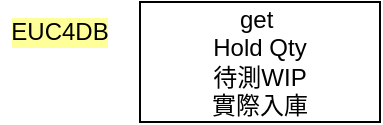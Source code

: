 <mxfile version="21.8.2" type="github" pages="3">
  <diagram name="第 1 页" id="jqgY-Mn8dbf-oD5HaHgv">
    <mxGraphModel dx="1434" dy="806" grid="1" gridSize="10" guides="1" tooltips="1" connect="1" arrows="1" fold="1" page="1" pageScale="1" pageWidth="827" pageHeight="1169" math="0" shadow="0">
      <root>
        <mxCell id="0" />
        <mxCell id="1" parent="0" />
        <mxCell id="4NItAfKei0l5BYjbmAUq-1" value="get&amp;nbsp;&lt;br&gt;Hold Qty&lt;br&gt;待測WIP&lt;br&gt;實際入庫" style="rounded=0;whiteSpace=wrap;html=1;" vertex="1" parent="1">
          <mxGeometry x="170" y="40" width="120" height="60" as="geometry" />
        </mxCell>
        <mxCell id="ajWzj3Yk3DH43zlTSvES-1" value="EUC4DB" style="text;html=1;strokeColor=none;fillColor=none;align=center;verticalAlign=middle;whiteSpace=wrap;rounded=0;labelBackgroundColor=#FFFF99;" vertex="1" parent="1">
          <mxGeometry x="100" y="40" width="60" height="30" as="geometry" />
        </mxCell>
      </root>
    </mxGraphModel>
  </diagram>
  <diagram id="IyUifubRvZukQI7xrmdr" name="EUC4DB">
    <mxGraphModel dx="1434" dy="806" grid="1" gridSize="10" guides="1" tooltips="1" connect="1" arrows="1" fold="1" page="1" pageScale="1" pageWidth="827" pageHeight="1169" math="0" shadow="0">
      <root>
        <mxCell id="0" />
        <mxCell id="1" parent="0" />
        <mxCell id="6rrWmxZnuOB4xVKKM79V-1" value="&lt;div style=&quot;font-size: 3px;&quot;&gt;&lt;span style=&quot;background-color: initial;&quot;&gt;WITH TB1 AS (&lt;/span&gt;&lt;br&gt;&lt;/div&gt;&lt;div style=&quot;font-size: 3px;&quot;&gt;SELECT *&lt;span style=&quot;font-size: 3px;&quot;&gt;&lt;/span&gt;&lt;/div&gt;&lt;div style=&quot;font-size: 3px;&quot;&gt;&lt;span style=&quot;font-size: 3px;&quot;&gt;&lt;span style=&quot;font-size: 3px;&quot;&gt;&lt;span style=&quot;white-space: pre; font-size: 3px;&quot;&gt;&amp;nbsp;&amp;nbsp;&amp;nbsp;&amp;nbsp;&lt;/span&gt;&lt;/span&gt;FROM EUC.W4_PRD_MES_WIP_ACTL_V T1&lt;/span&gt;&lt;/div&gt;&lt;div style=&quot;font-size: 3px;&quot;&gt;&lt;span style=&quot;font-size: 3px;&quot;&gt;&lt;span style=&quot;font-size: 3px;&quot;&gt;&lt;span style=&quot;white-space: pre; font-size: 3px;&quot;&gt;&amp;nbsp;&amp;nbsp;&amp;nbsp;&amp;nbsp;&lt;/span&gt;&lt;/span&gt;WHERE 1=1&lt;/span&gt;&lt;/div&gt;&lt;div style=&quot;font-size: 3px;&quot;&gt;&lt;span style=&quot;font-size: 3px;&quot;&gt;&lt;span style=&quot;font-size: 3px;&quot;&gt;&lt;span style=&quot;white-space: pre; font-size: 3px;&quot;&gt;&amp;nbsp;&amp;nbsp;&amp;nbsp;&amp;nbsp;&lt;/span&gt;&lt;/span&gt;AND ( STAGE_NO LIKE &#39;FT%&#39; OR STAGE_NO LIKE &#39;CP%&#39; )&lt;/span&gt;&lt;/div&gt;&lt;div style=&quot;font-size: 3px;&quot;&gt;&lt;span style=&quot;font-size: 3px;&quot;&gt;&lt;span style=&quot;font-size: 3px;&quot;&gt;&lt;span style=&quot;white-space: pre; font-size: 3px;&quot;&gt;&amp;nbsp;&amp;nbsp;&amp;nbsp;&amp;nbsp;&lt;/span&gt;&lt;/span&gt;AND STATE&amp;nbsp; IN (&#39;WAIT&#39;,&#39;HOLD&#39;)&lt;/span&gt;&lt;/div&gt;&lt;div style=&quot;font-size: 3px;&quot;&gt;&lt;span style=&quot;font-size: 3px;&quot;&gt;&lt;span style=&quot;font-size: 3px;&quot;&gt;&lt;span style=&quot;white-space: pre; font-size: 3px;&quot;&gt;&amp;nbsp;&amp;nbsp;&amp;nbsp;&amp;nbsp;&lt;/span&gt;&lt;/span&gt;UNION&amp;nbsp;&lt;/span&gt;&lt;/div&gt;&lt;div style=&quot;font-size: 3px;&quot;&gt;&lt;span style=&quot;font-size: 3px;&quot;&gt;&lt;span style=&quot;font-size: 3px;&quot;&gt;&lt;span style=&quot;white-space: pre; font-size: 3px;&quot;&gt;&amp;nbsp;&amp;nbsp;&amp;nbsp;&amp;nbsp;&lt;/span&gt;&lt;/span&gt;SELECT *&lt;/span&gt;&lt;/div&gt;&lt;div style=&quot;font-size: 3px;&quot;&gt;&lt;span style=&quot;font-size: 3px;&quot;&gt;&lt;span style=&quot;font-size: 3px;&quot;&gt;&lt;span style=&quot;white-space: pre; font-size: 3px;&quot;&gt;&amp;nbsp;&amp;nbsp;&amp;nbsp;&amp;nbsp;&lt;/span&gt;&lt;/span&gt;FROM EUC.W4_PRD_MES_WIP_ACTL_V T1&lt;/span&gt;&lt;/div&gt;&lt;div style=&quot;font-size: 3px;&quot;&gt;&lt;span style=&quot;font-size: 3px;&quot;&gt;&lt;span style=&quot;font-size: 3px;&quot;&gt;&lt;span style=&quot;white-space: pre; font-size: 3px;&quot;&gt;&amp;nbsp;&amp;nbsp;&amp;nbsp;&amp;nbsp;&lt;/span&gt;&lt;/span&gt;WHERE 1=1&lt;/span&gt;&lt;/div&gt;&lt;div style=&quot;font-size: 3px;&quot;&gt;&lt;span style=&quot;font-size: 3px;&quot;&gt;&lt;span style=&quot;font-size: 3px;&quot;&gt;&lt;span style=&quot;white-space: pre; font-size: 3px;&quot;&gt;&amp;nbsp;&amp;nbsp;&amp;nbsp;&amp;nbsp;&lt;/span&gt;&lt;/span&gt;AND&amp;nbsp; STAGE_NO =&#39;FG&#39;&amp;nbsp;&amp;nbsp;&lt;/span&gt;&lt;/div&gt;&lt;div style=&quot;font-size: 3px;&quot;&gt;&lt;span style=&quot;font-size: 3px;&quot;&gt;&lt;span style=&quot;font-size: 3px;&quot;&gt;&lt;span style=&quot;white-space: pre; font-size: 3px;&quot;&gt;&amp;nbsp;&amp;nbsp;&amp;nbsp;&amp;nbsp;&lt;/span&gt;&lt;/span&gt;AND&amp;nbsp; TO_CHAR(STATE_LAST_UPDATE_TIME , &#39;yyyy-MM-DD&#39;)&amp;nbsp; =TO_CHAR(SYSDATE&amp;nbsp; , &#39;yyyy-MM-DD&#39;)&amp;nbsp;&amp;nbsp;&lt;/span&gt;&lt;/div&gt;&lt;div style=&quot;font-size: 3px;&quot;&gt;&lt;span style=&quot;font-size: 3px;&quot;&gt;&lt;span style=&quot;font-size: 3px;&quot;&gt;&lt;span style=&quot;white-space: pre; font-size: 3px;&quot;&gt;&amp;nbsp;&amp;nbsp;&amp;nbsp;&amp;nbsp;&lt;/span&gt;&lt;/span&gt;AND ETL_LOAD_DATE &amp;gt;= SYSDATE-1&lt;/span&gt;&lt;/div&gt;&lt;div style=&quot;font-size: 3px;&quot;&gt;)&lt;/div&gt;&lt;div style=&quot;font-size: 3px;&quot;&gt;&lt;br style=&quot;font-size: 3px;&quot;&gt;&lt;/div&gt;&lt;div style=&quot;font-size: 3px;&quot;&gt;, TB2 AS (&lt;/div&gt;&lt;div style=&quot;font-size: 3px;&quot;&gt;SELECT&amp;nbsp; &amp;nbsp;SITE_NO, PROCESS_NO, CUST_NAME,FAMILY_NO,CUST_DEVICE_NO,STAGE_NO&lt;/div&gt;&lt;div style=&quot;font-size: 3px;&quot;&gt;&lt;span style=&quot;font-size: 3px;&quot;&gt;&lt;span style=&quot;font-size: 3px;&quot;&gt;&lt;span style=&quot;white-space: pre; font-size: 3px;&quot;&gt;&amp;nbsp;&amp;nbsp;&amp;nbsp;&amp;nbsp;&lt;/span&gt;&lt;span style=&quot;white-space: pre; font-size: 3px;&quot;&gt;&amp;nbsp;&amp;nbsp;&amp;nbsp;&amp;nbsp;&lt;/span&gt;&lt;span style=&quot;white-space: pre; font-size: 3px;&quot;&gt;&amp;nbsp;&amp;nbsp;&amp;nbsp;&amp;nbsp;&lt;/span&gt;&lt;span style=&quot;white-space: pre; font-size: 3px;&quot;&gt;&amp;nbsp;&amp;nbsp;&amp;nbsp;&amp;nbsp;&lt;/span&gt;&lt;/span&gt;&amp;nbsp; ,CASE WHEN STATE=&#39;HOLD&#39; THEN &#39;Hold Qty&#39;&lt;/span&gt;&lt;/div&gt;&lt;div style=&quot;font-size: 3px;&quot;&gt;&lt;span style=&quot;font-size: 3px;&quot;&gt;&lt;span style=&quot;font-size: 3px;&quot;&gt;&lt;span style=&quot;white-space: pre; font-size: 3px;&quot;&gt;&amp;nbsp;&amp;nbsp;&amp;nbsp;&amp;nbsp;&lt;/span&gt;&lt;span style=&quot;white-space: pre; font-size: 3px;&quot;&gt;&amp;nbsp;&amp;nbsp;&amp;nbsp;&amp;nbsp;&lt;/span&gt;&lt;span style=&quot;white-space: pre; font-size: 3px;&quot;&gt;&amp;nbsp;&amp;nbsp;&amp;nbsp;&amp;nbsp;&lt;/span&gt;&lt;span style=&quot;white-space: pre; font-size: 3px;&quot;&gt;&amp;nbsp;&amp;nbsp;&amp;nbsp;&amp;nbsp;&lt;/span&gt;&lt;span style=&quot;white-space: pre; font-size: 3px;&quot;&gt;&amp;nbsp;&amp;nbsp;&amp;nbsp;&amp;nbsp;&lt;/span&gt;&lt;/span&gt;&amp;nbsp; &amp;nbsp; &amp;nbsp; &amp;nbsp; &amp;nbsp; &amp;nbsp; WHEN STATE=&#39;WAIT&#39; THEN &#39;待測WIP&#39;&lt;/span&gt;&lt;/div&gt;&lt;div style=&quot;font-size: 3px;&quot;&gt;&lt;span style=&quot;font-size: 3px;&quot;&gt;&lt;span style=&quot;font-size: 3px;&quot;&gt;&lt;span style=&quot;white-space: pre; font-size: 3px;&quot;&gt;&amp;nbsp;&amp;nbsp;&amp;nbsp;&amp;nbsp;&lt;/span&gt;&lt;span style=&quot;white-space: pre; font-size: 3px;&quot;&gt;&amp;nbsp;&amp;nbsp;&amp;nbsp;&amp;nbsp;&lt;/span&gt;&lt;span style=&quot;white-space: pre; font-size: 3px;&quot;&gt;&amp;nbsp;&amp;nbsp;&amp;nbsp;&amp;nbsp;&lt;/span&gt;&lt;span style=&quot;white-space: pre; font-size: 3px;&quot;&gt;&amp;nbsp;&amp;nbsp;&amp;nbsp;&amp;nbsp;&lt;/span&gt;&lt;span style=&quot;white-space: pre; font-size: 3px;&quot;&gt;&amp;nbsp;&amp;nbsp;&amp;nbsp;&amp;nbsp;&lt;/span&gt;&lt;/span&gt;&amp;nbsp; &amp;nbsp; &amp;nbsp; &amp;nbsp; &amp;nbsp; &amp;nbsp; WHEN STATE=&#39;FINISH&#39; THEN &#39;實際入庫&#39; END Item&lt;/span&gt;&lt;/div&gt;&lt;div style=&quot;font-size: 3px;&quot;&gt;&lt;span style=&quot;font-size: 3px;&quot;&gt;&lt;span style=&quot;font-size: 3px;&quot;&gt;&lt;span style=&quot;white-space: pre; font-size: 3px;&quot;&gt;&amp;nbsp;&amp;nbsp;&amp;nbsp;&amp;nbsp;&lt;/span&gt;&lt;span style=&quot;white-space: pre; font-size: 3px;&quot;&gt;&amp;nbsp;&amp;nbsp;&amp;nbsp;&amp;nbsp;&lt;/span&gt;&lt;span style=&quot;white-space: pre; font-size: 3px;&quot;&gt;&amp;nbsp;&amp;nbsp;&amp;nbsp;&amp;nbsp;&lt;/span&gt;&lt;span style=&quot;white-space: pre; font-size: 3px;&quot;&gt;&amp;nbsp;&amp;nbsp;&amp;nbsp;&amp;nbsp;&lt;/span&gt;&lt;/span&gt; ,QTY&amp;nbsp; &amp;nbsp; &amp;nbsp; &amp;nbsp; &amp;nbsp; &amp;nbsp;&amp;nbsp;&lt;/span&gt;&lt;/div&gt;&lt;div style=&quot;font-size: 3px;&quot;&gt;FROM (&lt;/div&gt;&lt;div style=&quot;font-size: 3px;&quot;&gt;&lt;span style=&quot;font-size: 3px;&quot;&gt;&lt;span style=&quot;font-size: 3px;&quot;&gt;&lt;span style=&quot;white-space: pre; font-size: 3px;&quot;&gt;&amp;nbsp;&amp;nbsp;&amp;nbsp;&amp;nbsp;&lt;/span&gt;&lt;/span&gt;SELECT PROCESS_NO,SITE_NO, STATE,CUST_NAME,FAMILY_NO,CUST_DEVICE_NO,STAGE_NO,sum(QTY ) QTY&amp;nbsp;&lt;/span&gt;&lt;/div&gt;&lt;div style=&quot;font-size: 3px;&quot;&gt;&lt;span style=&quot;font-size: 3px;&quot;&gt;&lt;span style=&quot;font-size: 3px;&quot;&gt;&lt;span style=&quot;white-space: pre; font-size: 3px;&quot;&gt;&amp;nbsp;&amp;nbsp;&amp;nbsp;&amp;nbsp;&lt;/span&gt;&lt;/span&gt;FROM&amp;nbsp; TB1&lt;/span&gt;&lt;/div&gt;&lt;div style=&quot;font-size: 3px;&quot;&gt;&lt;span style=&quot;font-size: 3px;&quot;&gt;&lt;span style=&quot;font-size: 3px;&quot;&gt;&lt;span style=&quot;white-space: pre; font-size: 3px;&quot;&gt;&amp;nbsp;&amp;nbsp;&amp;nbsp;&amp;nbsp;&lt;/span&gt;&lt;/span&gt;GROUP BY PROCESS_NO,SITE_NO,STATE,CUST_NAME,FAMILY_NO,CUST_DEVICE_NO,STAGE_NO&lt;/span&gt;&lt;/div&gt;&lt;div style=&quot;font-size: 3px;&quot;&gt;)T1&lt;/div&gt;&lt;div style=&quot;font-size: 3px;&quot;&gt;union&lt;/div&gt;&lt;div style=&quot;font-size: 3px;&quot;&gt;SELECT substr(T1.AREA_NO,6,2) SITE_NO,T1.PROCESS_NO,T1.CUST_NAME,T2.FAMILY_NO,T1.DEVICE_NO,T1.STAGE_NO,&#39;實際開機數&#39; AS ITEM&lt;/div&gt;&lt;div style=&quot;font-size: 3px;&quot;&gt;,count(DISTINCT T1.EQP_NO) QTY&lt;/div&gt;&lt;div style=&quot;font-size: 3px;&quot;&gt;FROM EUC.W3_PRD_EQM_EQP_HISTORY_V T1&lt;/div&gt;&lt;div style=&quot;font-size: 3px;&quot;&gt;LEFT JOIN EUC.W4_PRD_MES_WIP_ACTL_V&amp;nbsp; T2&lt;/div&gt;&lt;div style=&quot;font-size: 3px;&quot;&gt;ON T1.LOT_NO =T2.LOT_NO&lt;/div&gt;&lt;div style=&quot;font-size: 3px;&quot;&gt;WHERE&amp;nbsp; 1=1&lt;/div&gt;&lt;div style=&quot;font-size: 3px;&quot;&gt;AND T1.START_TIME between&amp;nbsp; TO_DATE( TO_CHAR(SYSDATE-1,&#39;yyyy-MM-DD&#39;),&#39;yyyy-MM-DD&#39;)&amp;nbsp;&lt;/div&gt;&lt;div style=&quot;font-size: 3px;&quot;&gt;AND&amp;nbsp; TO_DATE( TO_CHAR(SYSDATE,&#39;yyyy-MM-DD&#39;),&#39;yyyy-MM-DD&#39;)&amp;nbsp;&lt;/div&gt;&lt;div style=&quot;font-size: 3px;&quot;&gt;AND T1.STATUS=&#39;G&#39;&lt;/div&gt;&lt;div style=&quot;font-size: 3px;&quot;&gt;AND T1.PROCESS_NO IN (&#39;CP&#39;,&#39;FT&#39;)&lt;/div&gt;&lt;div style=&quot;font-size: 3px;&quot;&gt;GROUP BY substr(T1.AREA_NO,6,2) ,T1.PROCESS_NO,T1.CUST_NAME,T2.FAMILY_NO,T1.DEVICE_NO,T1.STAGE_NO&lt;/div&gt;&lt;div style=&quot;font-size: 3px;&quot;&gt;)&lt;/div&gt;&lt;div style=&quot;font-size: 3px;&quot;&gt;&lt;br style=&quot;font-size: 3px;&quot;&gt;&lt;/div&gt;&lt;div style=&quot;font-size: 3px;&quot;&gt;SELECT&amp;nbsp; TO_CHAR(SYSDATE,&#39;yyyy-MM-DD&#39;)&amp;nbsp; &amp;nbsp;AS DT,&amp;nbsp; T1.*&amp;nbsp;&lt;/div&gt;&lt;div style=&quot;font-size: 3px;&quot;&gt;FROM TB2 T1&lt;/div&gt;" style="text;html=1;strokeColor=none;fillColor=none;align=left;verticalAlign=top;whiteSpace=wrap;rounded=0;fontSize=3;" vertex="1" parent="1">
          <mxGeometry width="750" height="660" as="geometry" />
        </mxCell>
      </root>
    </mxGraphModel>
  </diagram>
  <diagram id="8kxfwCOYjgpnmznVhAVn" name="第3頁">
    <mxGraphModel dx="1434" dy="806" grid="1" gridSize="10" guides="1" tooltips="1" connect="1" arrows="1" fold="1" page="1" pageScale="1" pageWidth="827" pageHeight="1169" math="0" shadow="0">
      <root>
        <mxCell id="0" />
        <mxCell id="1" parent="0" />
      </root>
    </mxGraphModel>
  </diagram>
</mxfile>
